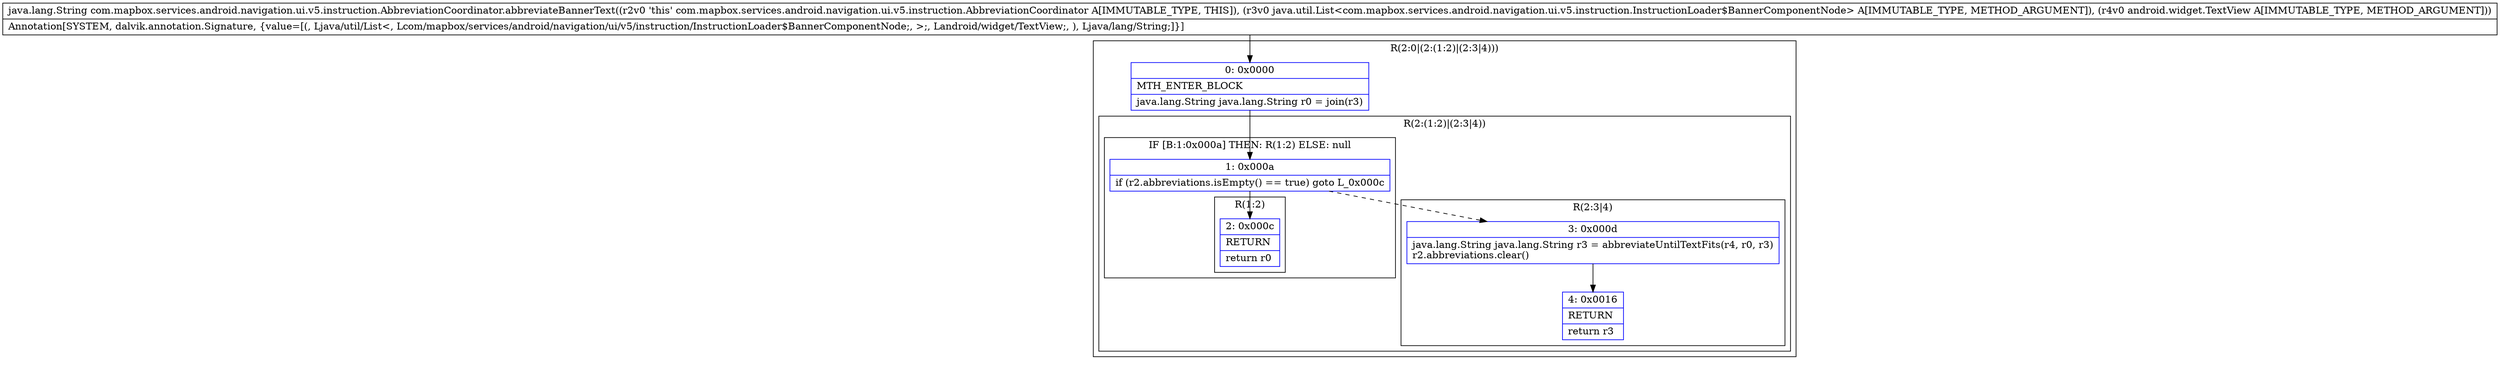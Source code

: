 digraph "CFG forcom.mapbox.services.android.navigation.ui.v5.instruction.AbbreviationCoordinator.abbreviateBannerText(Ljava\/util\/List;Landroid\/widget\/TextView;)Ljava\/lang\/String;" {
subgraph cluster_Region_335108807 {
label = "R(2:0|(2:(1:2)|(2:3|4)))";
node [shape=record,color=blue];
Node_0 [shape=record,label="{0\:\ 0x0000|MTH_ENTER_BLOCK\l|java.lang.String java.lang.String r0 = join(r3)\l}"];
subgraph cluster_Region_965502807 {
label = "R(2:(1:2)|(2:3|4))";
node [shape=record,color=blue];
subgraph cluster_IfRegion_1574080967 {
label = "IF [B:1:0x000a] THEN: R(1:2) ELSE: null";
node [shape=record,color=blue];
Node_1 [shape=record,label="{1\:\ 0x000a|if (r2.abbreviations.isEmpty() == true) goto L_0x000c\l}"];
subgraph cluster_Region_567393425 {
label = "R(1:2)";
node [shape=record,color=blue];
Node_2 [shape=record,label="{2\:\ 0x000c|RETURN\l|return r0\l}"];
}
}
subgraph cluster_Region_1383649314 {
label = "R(2:3|4)";
node [shape=record,color=blue];
Node_3 [shape=record,label="{3\:\ 0x000d|java.lang.String java.lang.String r3 = abbreviateUntilTextFits(r4, r0, r3)\lr2.abbreviations.clear()\l}"];
Node_4 [shape=record,label="{4\:\ 0x0016|RETURN\l|return r3\l}"];
}
}
}
MethodNode[shape=record,label="{java.lang.String com.mapbox.services.android.navigation.ui.v5.instruction.AbbreviationCoordinator.abbreviateBannerText((r2v0 'this' com.mapbox.services.android.navigation.ui.v5.instruction.AbbreviationCoordinator A[IMMUTABLE_TYPE, THIS]), (r3v0 java.util.List\<com.mapbox.services.android.navigation.ui.v5.instruction.InstructionLoader$BannerComponentNode\> A[IMMUTABLE_TYPE, METHOD_ARGUMENT]), (r4v0 android.widget.TextView A[IMMUTABLE_TYPE, METHOD_ARGUMENT]))  | Annotation[SYSTEM, dalvik.annotation.Signature, \{value=[(, Ljava\/util\/List\<, Lcom\/mapbox\/services\/android\/navigation\/ui\/v5\/instruction\/InstructionLoader$BannerComponentNode;, \>;, Landroid\/widget\/TextView;, ), Ljava\/lang\/String;]\}]\l}"];
MethodNode -> Node_0;
Node_0 -> Node_1;
Node_1 -> Node_2;
Node_1 -> Node_3[style=dashed];
Node_3 -> Node_4;
}

